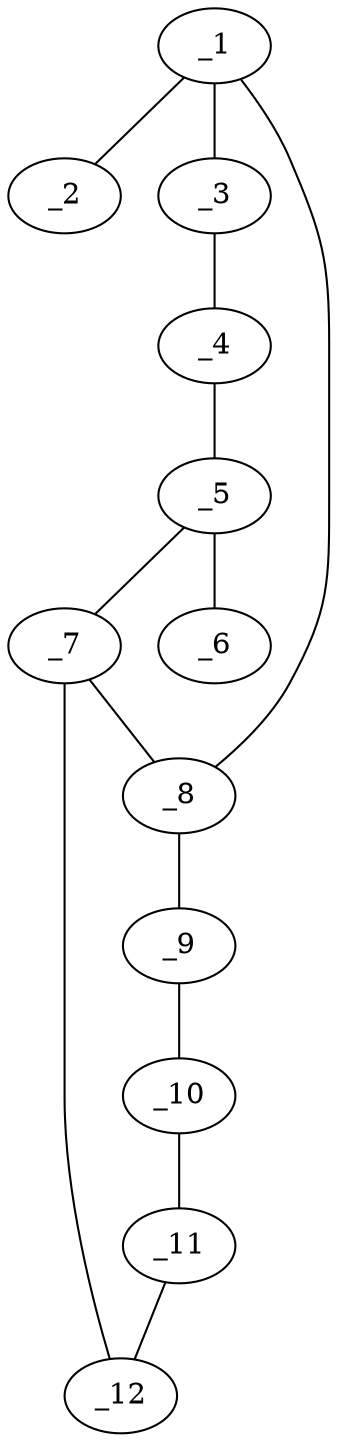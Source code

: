 graph molid634171 {
	_1	 [charge=0,
		chem=1,
		symbol="C  ",
		x="2.866",
		y=1];
	_2	 [charge=0,
		chem=2,
		symbol="O  ",
		x="2.866",
		y=2];
	_1 -- _2	 [valence=2];
	_3	 [charge=0,
		chem=1,
		symbol="C  ",
		x=2,
		y="0.5"];
	_1 -- _3	 [valence=1];
	_8	 [charge=0,
		chem=4,
		symbol="N  ",
		x="3.7321",
		y="0.5"];
	_1 -- _8	 [valence=1];
	_4	 [charge=0,
		chem=1,
		symbol="C  ",
		x=2,
		y="-0.5"];
	_3 -- _4	 [valence=1];
	_5	 [charge=0,
		chem=1,
		symbol="C  ",
		x="2.866",
		y="-1"];
	_4 -- _5	 [valence=1];
	_6	 [charge=0,
		chem=2,
		symbol="O  ",
		x="2.866",
		y="-2"];
	_5 -- _6	 [valence=2];
	_7	 [charge=0,
		chem=4,
		symbol="N  ",
		x="3.7321",
		y="-0.5"];
	_5 -- _7	 [valence=1];
	_7 -- _8	 [valence=1];
	_12	 [charge=0,
		chem=1,
		symbol="C  ",
		x="4.5981",
		y="-1"];
	_7 -- _12	 [valence=1];
	_9	 [charge=0,
		chem=1,
		symbol="C  ",
		x="4.5981",
		y=1];
	_8 -- _9	 [valence=1];
	_10	 [charge=0,
		chem=1,
		symbol="C  ",
		x="5.4641",
		y="0.5"];
	_9 -- _10	 [valence=1];
	_11	 [charge=0,
		chem=1,
		symbol="C  ",
		x="5.4641",
		y="-0.5"];
	_10 -- _11	 [valence=1];
	_11 -- _12	 [valence=1];
}
